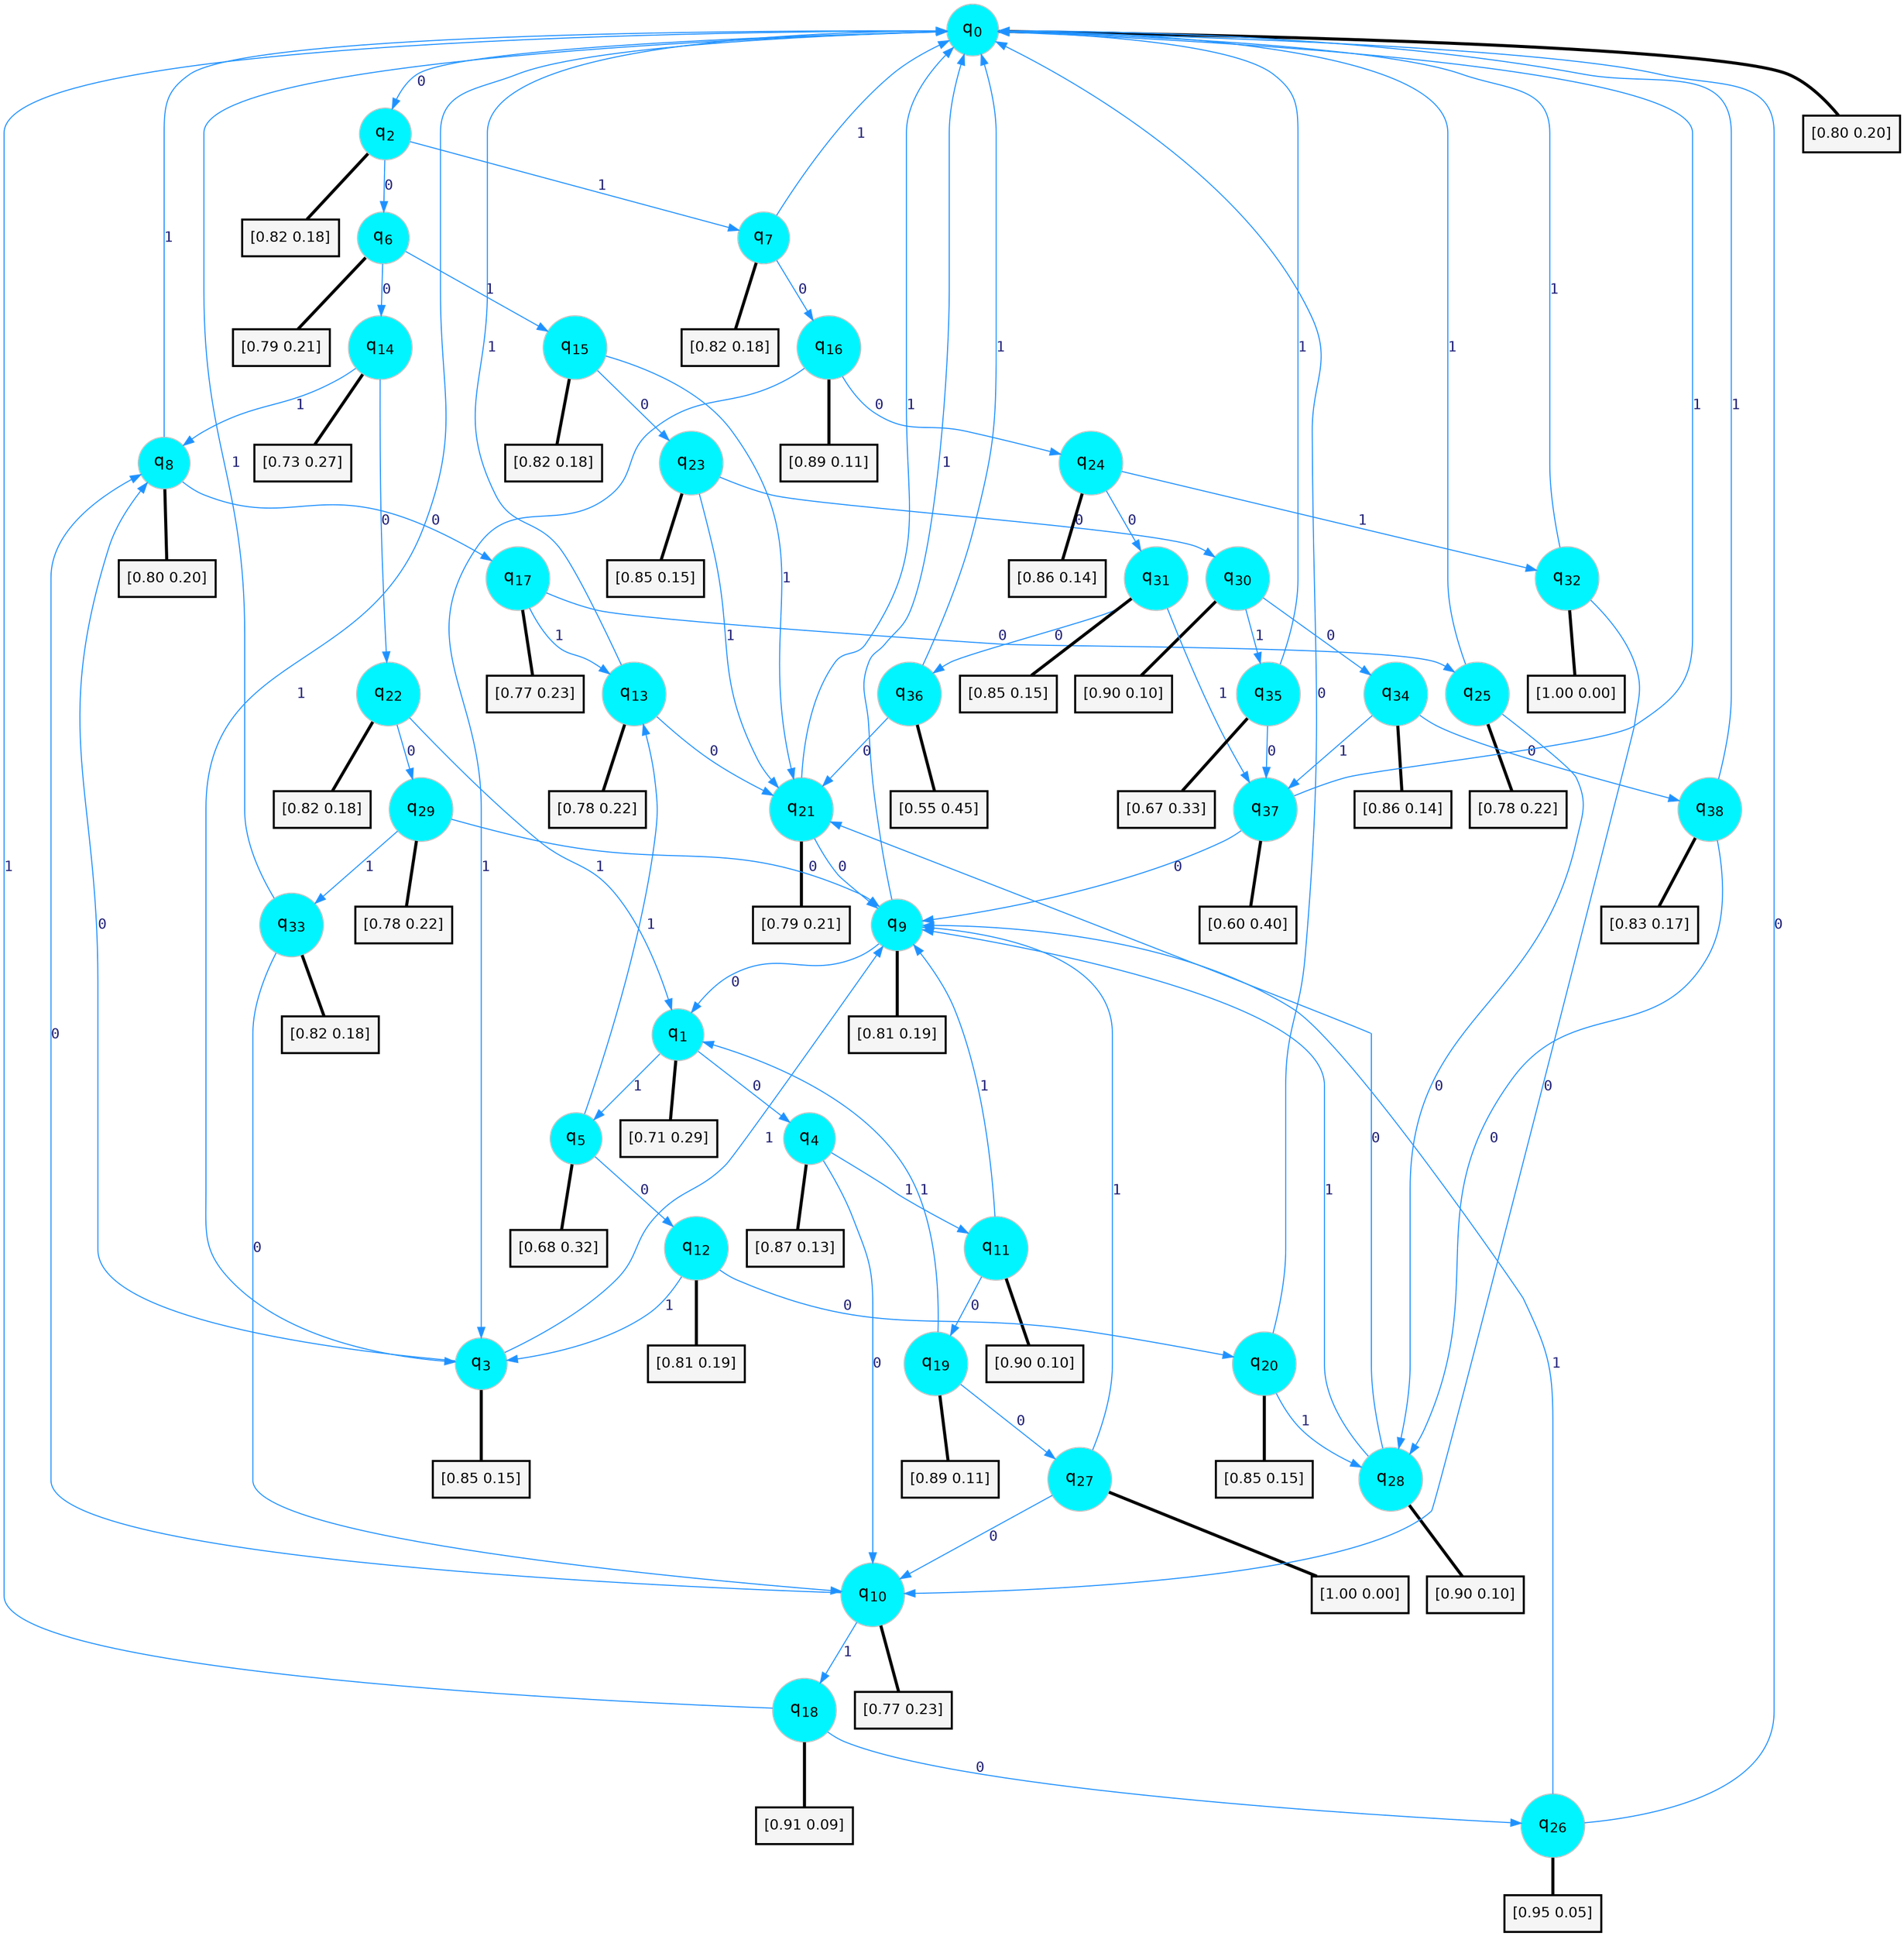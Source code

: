 digraph G {
graph [
bgcolor=transparent, dpi=300, rankdir=TD, size="40,25"];
node [
color=gray, fillcolor=turquoise1, fontcolor=black, fontname=Helvetica, fontsize=16, fontweight=bold, shape=circle, style=filled];
edge [
arrowsize=1, color=dodgerblue1, fontcolor=midnightblue, fontname=courier, fontweight=bold, penwidth=1, style=solid, weight=20];
0[label=<q<SUB>0</SUB>>];
1[label=<q<SUB>1</SUB>>];
2[label=<q<SUB>2</SUB>>];
3[label=<q<SUB>3</SUB>>];
4[label=<q<SUB>4</SUB>>];
5[label=<q<SUB>5</SUB>>];
6[label=<q<SUB>6</SUB>>];
7[label=<q<SUB>7</SUB>>];
8[label=<q<SUB>8</SUB>>];
9[label=<q<SUB>9</SUB>>];
10[label=<q<SUB>10</SUB>>];
11[label=<q<SUB>11</SUB>>];
12[label=<q<SUB>12</SUB>>];
13[label=<q<SUB>13</SUB>>];
14[label=<q<SUB>14</SUB>>];
15[label=<q<SUB>15</SUB>>];
16[label=<q<SUB>16</SUB>>];
17[label=<q<SUB>17</SUB>>];
18[label=<q<SUB>18</SUB>>];
19[label=<q<SUB>19</SUB>>];
20[label=<q<SUB>20</SUB>>];
21[label=<q<SUB>21</SUB>>];
22[label=<q<SUB>22</SUB>>];
23[label=<q<SUB>23</SUB>>];
24[label=<q<SUB>24</SUB>>];
25[label=<q<SUB>25</SUB>>];
26[label=<q<SUB>26</SUB>>];
27[label=<q<SUB>27</SUB>>];
28[label=<q<SUB>28</SUB>>];
29[label=<q<SUB>29</SUB>>];
30[label=<q<SUB>30</SUB>>];
31[label=<q<SUB>31</SUB>>];
32[label=<q<SUB>32</SUB>>];
33[label=<q<SUB>33</SUB>>];
34[label=<q<SUB>34</SUB>>];
35[label=<q<SUB>35</SUB>>];
36[label=<q<SUB>36</SUB>>];
37[label=<q<SUB>37</SUB>>];
38[label=<q<SUB>38</SUB>>];
39[label="[0.80 0.20]", shape=box,fontcolor=black, fontname=Helvetica, fontsize=14, penwidth=2, fillcolor=whitesmoke,color=black];
40[label="[0.71 0.29]", shape=box,fontcolor=black, fontname=Helvetica, fontsize=14, penwidth=2, fillcolor=whitesmoke,color=black];
41[label="[0.82 0.18]", shape=box,fontcolor=black, fontname=Helvetica, fontsize=14, penwidth=2, fillcolor=whitesmoke,color=black];
42[label="[0.85 0.15]", shape=box,fontcolor=black, fontname=Helvetica, fontsize=14, penwidth=2, fillcolor=whitesmoke,color=black];
43[label="[0.87 0.13]", shape=box,fontcolor=black, fontname=Helvetica, fontsize=14, penwidth=2, fillcolor=whitesmoke,color=black];
44[label="[0.68 0.32]", shape=box,fontcolor=black, fontname=Helvetica, fontsize=14, penwidth=2, fillcolor=whitesmoke,color=black];
45[label="[0.79 0.21]", shape=box,fontcolor=black, fontname=Helvetica, fontsize=14, penwidth=2, fillcolor=whitesmoke,color=black];
46[label="[0.82 0.18]", shape=box,fontcolor=black, fontname=Helvetica, fontsize=14, penwidth=2, fillcolor=whitesmoke,color=black];
47[label="[0.80 0.20]", shape=box,fontcolor=black, fontname=Helvetica, fontsize=14, penwidth=2, fillcolor=whitesmoke,color=black];
48[label="[0.81 0.19]", shape=box,fontcolor=black, fontname=Helvetica, fontsize=14, penwidth=2, fillcolor=whitesmoke,color=black];
49[label="[0.77 0.23]", shape=box,fontcolor=black, fontname=Helvetica, fontsize=14, penwidth=2, fillcolor=whitesmoke,color=black];
50[label="[0.90 0.10]", shape=box,fontcolor=black, fontname=Helvetica, fontsize=14, penwidth=2, fillcolor=whitesmoke,color=black];
51[label="[0.81 0.19]", shape=box,fontcolor=black, fontname=Helvetica, fontsize=14, penwidth=2, fillcolor=whitesmoke,color=black];
52[label="[0.78 0.22]", shape=box,fontcolor=black, fontname=Helvetica, fontsize=14, penwidth=2, fillcolor=whitesmoke,color=black];
53[label="[0.73 0.27]", shape=box,fontcolor=black, fontname=Helvetica, fontsize=14, penwidth=2, fillcolor=whitesmoke,color=black];
54[label="[0.82 0.18]", shape=box,fontcolor=black, fontname=Helvetica, fontsize=14, penwidth=2, fillcolor=whitesmoke,color=black];
55[label="[0.89 0.11]", shape=box,fontcolor=black, fontname=Helvetica, fontsize=14, penwidth=2, fillcolor=whitesmoke,color=black];
56[label="[0.77 0.23]", shape=box,fontcolor=black, fontname=Helvetica, fontsize=14, penwidth=2, fillcolor=whitesmoke,color=black];
57[label="[0.91 0.09]", shape=box,fontcolor=black, fontname=Helvetica, fontsize=14, penwidth=2, fillcolor=whitesmoke,color=black];
58[label="[0.89 0.11]", shape=box,fontcolor=black, fontname=Helvetica, fontsize=14, penwidth=2, fillcolor=whitesmoke,color=black];
59[label="[0.85 0.15]", shape=box,fontcolor=black, fontname=Helvetica, fontsize=14, penwidth=2, fillcolor=whitesmoke,color=black];
60[label="[0.79 0.21]", shape=box,fontcolor=black, fontname=Helvetica, fontsize=14, penwidth=2, fillcolor=whitesmoke,color=black];
61[label="[0.82 0.18]", shape=box,fontcolor=black, fontname=Helvetica, fontsize=14, penwidth=2, fillcolor=whitesmoke,color=black];
62[label="[0.85 0.15]", shape=box,fontcolor=black, fontname=Helvetica, fontsize=14, penwidth=2, fillcolor=whitesmoke,color=black];
63[label="[0.86 0.14]", shape=box,fontcolor=black, fontname=Helvetica, fontsize=14, penwidth=2, fillcolor=whitesmoke,color=black];
64[label="[0.78 0.22]", shape=box,fontcolor=black, fontname=Helvetica, fontsize=14, penwidth=2, fillcolor=whitesmoke,color=black];
65[label="[0.95 0.05]", shape=box,fontcolor=black, fontname=Helvetica, fontsize=14, penwidth=2, fillcolor=whitesmoke,color=black];
66[label="[1.00 0.00]", shape=box,fontcolor=black, fontname=Helvetica, fontsize=14, penwidth=2, fillcolor=whitesmoke,color=black];
67[label="[0.90 0.10]", shape=box,fontcolor=black, fontname=Helvetica, fontsize=14, penwidth=2, fillcolor=whitesmoke,color=black];
68[label="[0.78 0.22]", shape=box,fontcolor=black, fontname=Helvetica, fontsize=14, penwidth=2, fillcolor=whitesmoke,color=black];
69[label="[0.90 0.10]", shape=box,fontcolor=black, fontname=Helvetica, fontsize=14, penwidth=2, fillcolor=whitesmoke,color=black];
70[label="[0.85 0.15]", shape=box,fontcolor=black, fontname=Helvetica, fontsize=14, penwidth=2, fillcolor=whitesmoke,color=black];
71[label="[1.00 0.00]", shape=box,fontcolor=black, fontname=Helvetica, fontsize=14, penwidth=2, fillcolor=whitesmoke,color=black];
72[label="[0.82 0.18]", shape=box,fontcolor=black, fontname=Helvetica, fontsize=14, penwidth=2, fillcolor=whitesmoke,color=black];
73[label="[0.86 0.14]", shape=box,fontcolor=black, fontname=Helvetica, fontsize=14, penwidth=2, fillcolor=whitesmoke,color=black];
74[label="[0.67 0.33]", shape=box,fontcolor=black, fontname=Helvetica, fontsize=14, penwidth=2, fillcolor=whitesmoke,color=black];
75[label="[0.55 0.45]", shape=box,fontcolor=black, fontname=Helvetica, fontsize=14, penwidth=2, fillcolor=whitesmoke,color=black];
76[label="[0.60 0.40]", shape=box,fontcolor=black, fontname=Helvetica, fontsize=14, penwidth=2, fillcolor=whitesmoke,color=black];
77[label="[0.83 0.17]", shape=box,fontcolor=black, fontname=Helvetica, fontsize=14, penwidth=2, fillcolor=whitesmoke,color=black];
0->2 [label=0];
0->3 [label=1];
0->39 [arrowhead=none, penwidth=3,color=black];
1->4 [label=0];
1->5 [label=1];
1->40 [arrowhead=none, penwidth=3,color=black];
2->6 [label=0];
2->7 [label=1];
2->41 [arrowhead=none, penwidth=3,color=black];
3->8 [label=0];
3->9 [label=1];
3->42 [arrowhead=none, penwidth=3,color=black];
4->10 [label=0];
4->11 [label=1];
4->43 [arrowhead=none, penwidth=3,color=black];
5->12 [label=0];
5->13 [label=1];
5->44 [arrowhead=none, penwidth=3,color=black];
6->14 [label=0];
6->15 [label=1];
6->45 [arrowhead=none, penwidth=3,color=black];
7->16 [label=0];
7->0 [label=1];
7->46 [arrowhead=none, penwidth=3,color=black];
8->17 [label=0];
8->0 [label=1];
8->47 [arrowhead=none, penwidth=3,color=black];
9->1 [label=0];
9->0 [label=1];
9->48 [arrowhead=none, penwidth=3,color=black];
10->8 [label=0];
10->18 [label=1];
10->49 [arrowhead=none, penwidth=3,color=black];
11->19 [label=0];
11->9 [label=1];
11->50 [arrowhead=none, penwidth=3,color=black];
12->20 [label=0];
12->3 [label=1];
12->51 [arrowhead=none, penwidth=3,color=black];
13->21 [label=0];
13->0 [label=1];
13->52 [arrowhead=none, penwidth=3,color=black];
14->22 [label=0];
14->8 [label=1];
14->53 [arrowhead=none, penwidth=3,color=black];
15->23 [label=0];
15->21 [label=1];
15->54 [arrowhead=none, penwidth=3,color=black];
16->24 [label=0];
16->3 [label=1];
16->55 [arrowhead=none, penwidth=3,color=black];
17->25 [label=0];
17->13 [label=1];
17->56 [arrowhead=none, penwidth=3,color=black];
18->26 [label=0];
18->0 [label=1];
18->57 [arrowhead=none, penwidth=3,color=black];
19->27 [label=0];
19->1 [label=1];
19->58 [arrowhead=none, penwidth=3,color=black];
20->0 [label=0];
20->28 [label=1];
20->59 [arrowhead=none, penwidth=3,color=black];
21->9 [label=0];
21->0 [label=1];
21->60 [arrowhead=none, penwidth=3,color=black];
22->29 [label=0];
22->1 [label=1];
22->61 [arrowhead=none, penwidth=3,color=black];
23->30 [label=0];
23->21 [label=1];
23->62 [arrowhead=none, penwidth=3,color=black];
24->31 [label=0];
24->32 [label=1];
24->63 [arrowhead=none, penwidth=3,color=black];
25->28 [label=0];
25->0 [label=1];
25->64 [arrowhead=none, penwidth=3,color=black];
26->0 [label=0];
26->9 [label=1];
26->65 [arrowhead=none, penwidth=3,color=black];
27->10 [label=0];
27->9 [label=1];
27->66 [arrowhead=none, penwidth=3,color=black];
28->21 [label=0];
28->9 [label=1];
28->67 [arrowhead=none, penwidth=3,color=black];
29->9 [label=0];
29->33 [label=1];
29->68 [arrowhead=none, penwidth=3,color=black];
30->34 [label=0];
30->35 [label=1];
30->69 [arrowhead=none, penwidth=3,color=black];
31->36 [label=0];
31->37 [label=1];
31->70 [arrowhead=none, penwidth=3,color=black];
32->10 [label=0];
32->0 [label=1];
32->71 [arrowhead=none, penwidth=3,color=black];
33->10 [label=0];
33->0 [label=1];
33->72 [arrowhead=none, penwidth=3,color=black];
34->38 [label=0];
34->37 [label=1];
34->73 [arrowhead=none, penwidth=3,color=black];
35->37 [label=0];
35->0 [label=1];
35->74 [arrowhead=none, penwidth=3,color=black];
36->21 [label=0];
36->0 [label=1];
36->75 [arrowhead=none, penwidth=3,color=black];
37->9 [label=0];
37->0 [label=1];
37->76 [arrowhead=none, penwidth=3,color=black];
38->28 [label=0];
38->0 [label=1];
38->77 [arrowhead=none, penwidth=3,color=black];
}
